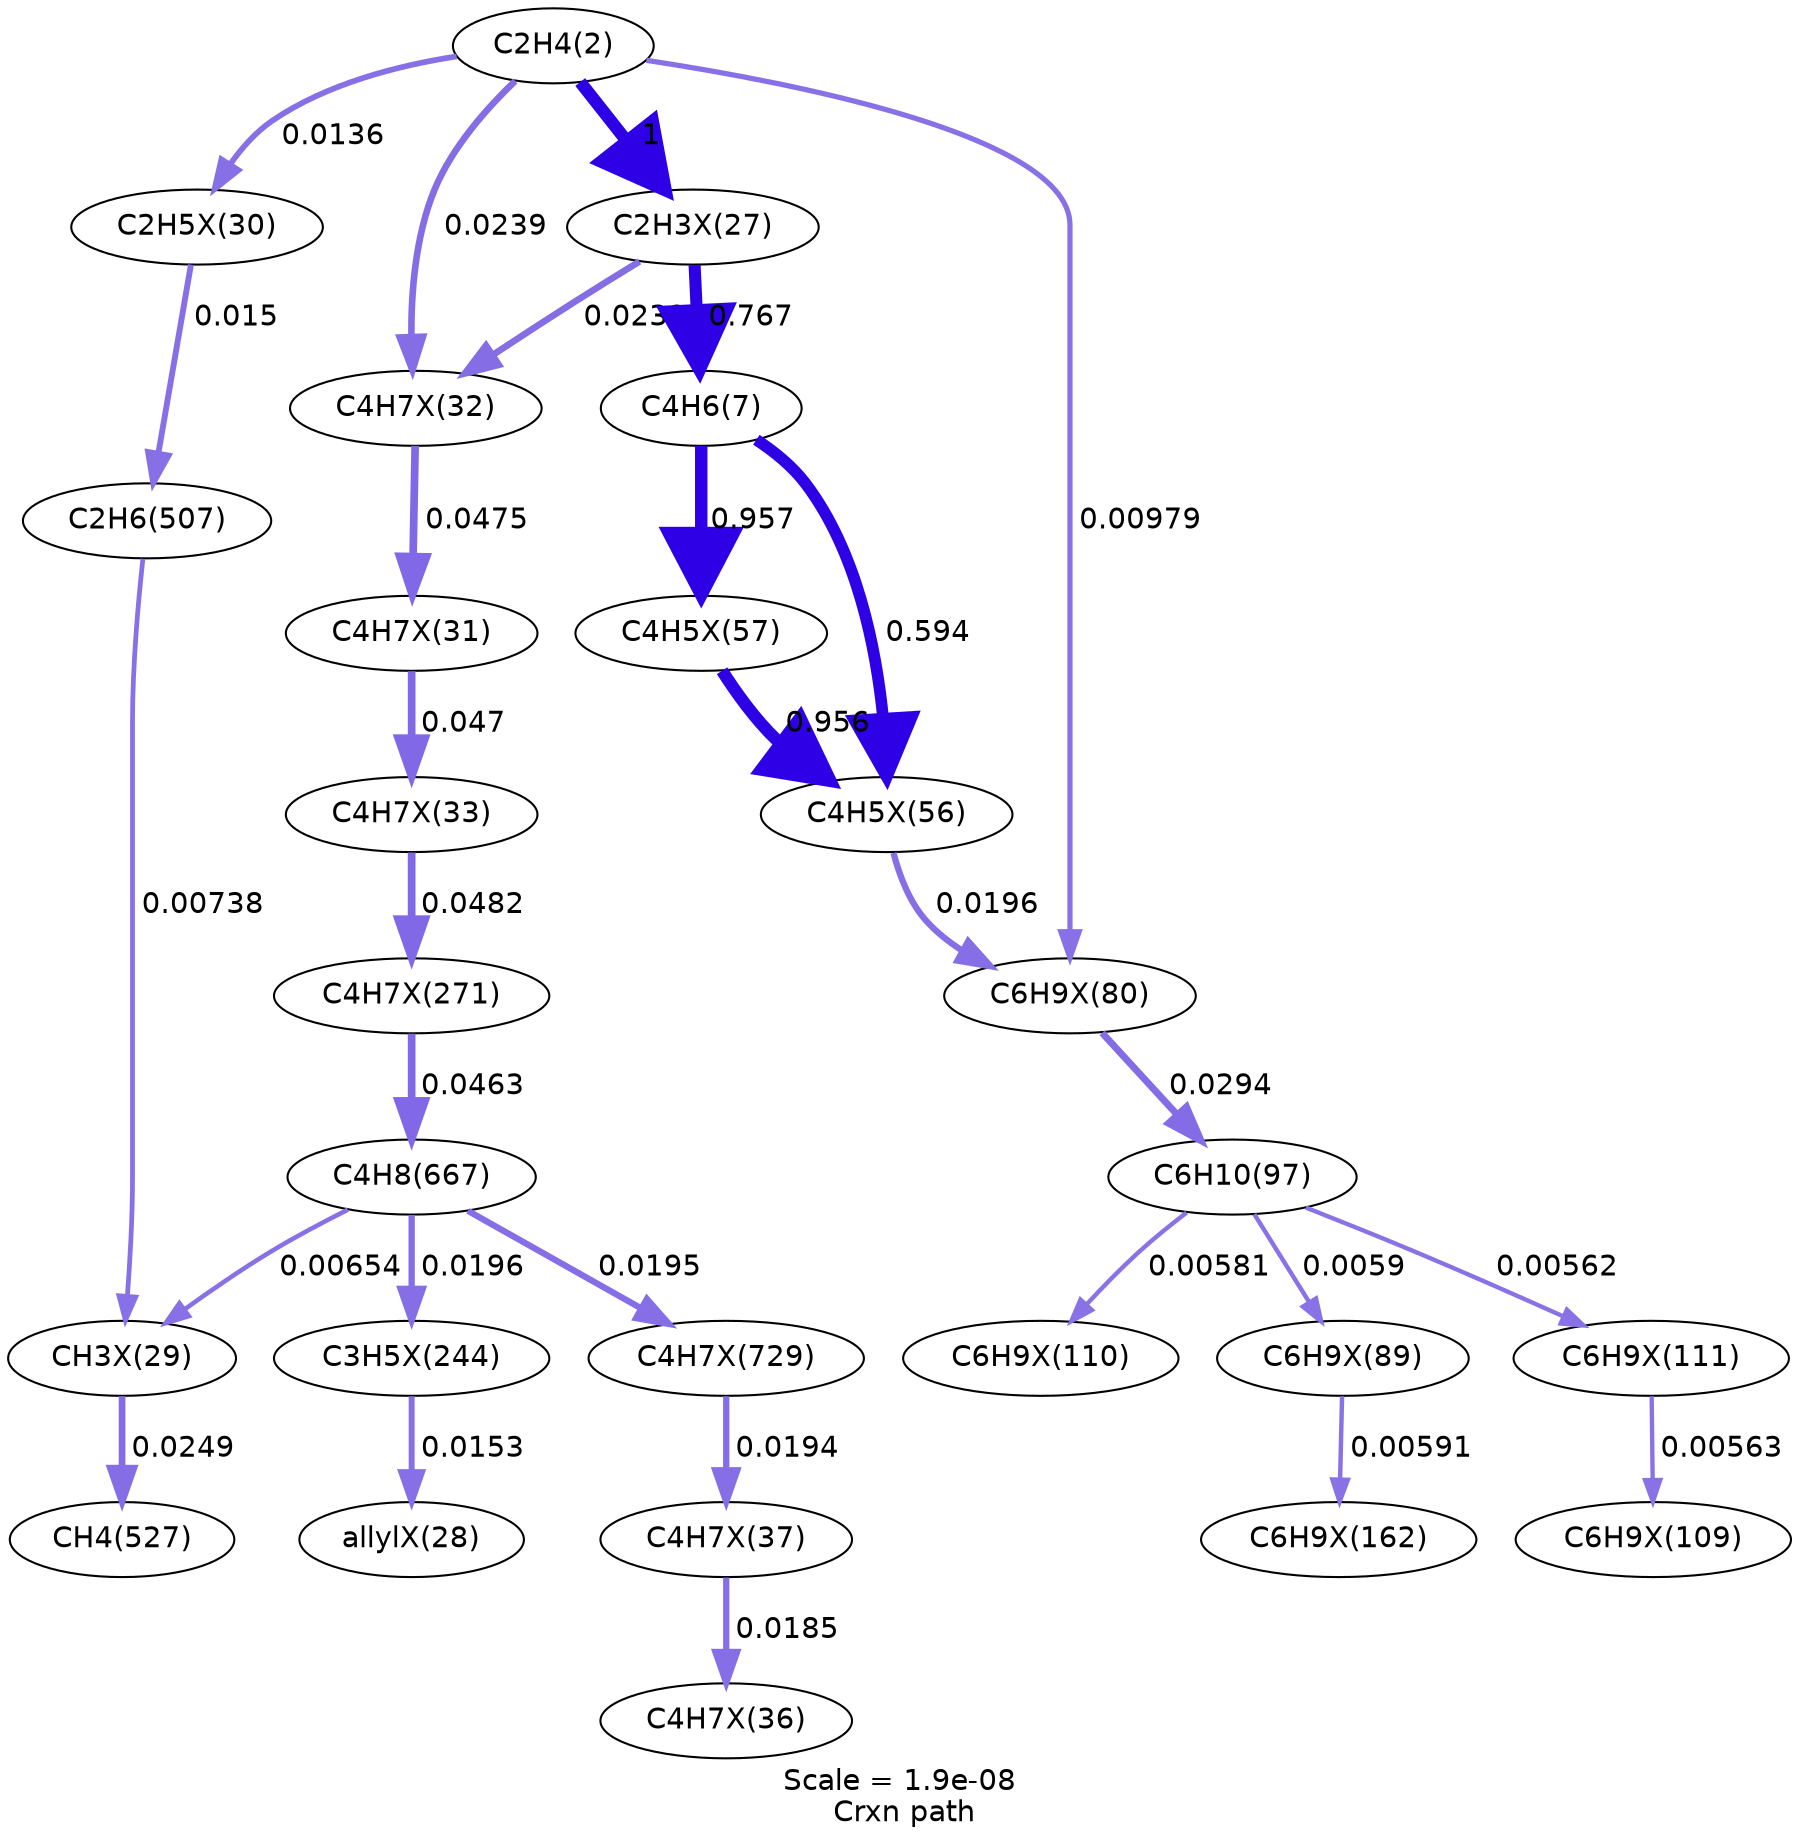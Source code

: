 digraph reaction_paths {
center=1;
s5 -> s41[fontname="Helvetica", style="setlinewidth(6)", arrowsize=3, color="0.7, 1.5, 0.9"
, label=" 1"];
s5 -> s57[fontname="Helvetica", style="setlinewidth(2.51)", arrowsize=1.25, color="0.7, 0.51, 0.9"
, label=" 0.00979"];
s5 -> s44[fontname="Helvetica", style="setlinewidth(2.75)", arrowsize=1.38, color="0.7, 0.514, 0.9"
, label=" 0.0136"];
s5 -> s46[fontname="Helvetica", style="setlinewidth(3.18)", arrowsize=1.59, color="0.7, 0.524, 0.9"
, label=" 0.0239"];
s41 -> s8[fontname="Helvetica", style="setlinewidth(5.8)", arrowsize=2.9, color="0.7, 1.27, 0.9"
, label=" 0.767"];
s41 -> s46[fontname="Helvetica", style="setlinewidth(3.18)", arrowsize=1.59, color="0.7, 0.524, 0.9"
, label=" 0.0239"];
s8 -> s53[fontname="Helvetica", style="setlinewidth(5.97)", arrowsize=2.98, color="0.7, 1.46, 0.9"
, label=" 0.957"];
s8 -> s52[fontname="Helvetica", style="setlinewidth(5.61)", arrowsize=2.8, color="0.7, 1.09, 0.9"
, label=" 0.594"];
s53 -> s52[fontname="Helvetica", style="setlinewidth(5.97)", arrowsize=2.98, color="0.7, 1.46, 0.9"
, label=" 0.956"];
s52 -> s57[fontname="Helvetica", style="setlinewidth(3.03)", arrowsize=1.52, color="0.7, 0.52, 0.9"
, label=" 0.0196"];
s57 -> s11[fontname="Helvetica", style="setlinewidth(3.34)", arrowsize=1.67, color="0.7, 0.529, 0.9"
, label=" 0.0294"];
s11 -> s58[fontname="Helvetica", style="setlinewidth(2.13)", arrowsize=1.06, color="0.7, 0.506, 0.9"
, label=" 0.0059"];
s11 -> s62[fontname="Helvetica", style="setlinewidth(2.09)", arrowsize=1.04, color="0.7, 0.506, 0.9"
, label=" 0.00562"];
s11 -> s61[fontname="Helvetica", style="setlinewidth(2.11)", arrowsize=1.06, color="0.7, 0.506, 0.9"
, label=" 0.00581"];
s58 -> s67[fontname="Helvetica", style="setlinewidth(2.13)", arrowsize=1.06, color="0.7, 0.506, 0.9"
, label=" 0.00591"];
s62 -> s60[fontname="Helvetica", style="setlinewidth(2.09)", arrowsize=1.04, color="0.7, 0.506, 0.9"
, label=" 0.00563"];
s44 -> s12[fontname="Helvetica", style="setlinewidth(2.83)", arrowsize=1.42, color="0.7, 0.515, 0.9"
, label=" 0.015"];
s12 -> s43[fontname="Helvetica", style="setlinewidth(2.29)", arrowsize=1.15, color="0.7, 0.507, 0.9"
, label=" 0.00738"];
s43 -> s17[fontname="Helvetica", style="setlinewidth(3.21)", arrowsize=1.61, color="0.7, 0.525, 0.9"
, label=" 0.0249"];
s21 -> s43[fontname="Helvetica", style="setlinewidth(2.2)", arrowsize=1.1, color="0.7, 0.507, 0.9"
, label=" 0.00654"];
s45 -> s47[fontname="Helvetica", style="setlinewidth(3.69)", arrowsize=1.85, color="0.7, 0.547, 0.9"
, label=" 0.047"];
s47 -> s75[fontname="Helvetica", style="setlinewidth(3.71)", arrowsize=1.86, color="0.7, 0.548, 0.9"
, label=" 0.0482"];
s46 -> s45[fontname="Helvetica", style="setlinewidth(3.7)", arrowsize=1.85, color="0.7, 0.548, 0.9"
, label=" 0.0475"];
s75 -> s21[fontname="Helvetica", style="setlinewidth(3.68)", arrowsize=1.84, color="0.7, 0.546, 0.9"
, label=" 0.0463"];
s21 -> s104[fontname="Helvetica", style="setlinewidth(3.03)", arrowsize=1.51, color="0.7, 0.519, 0.9"
, label=" 0.0195"];
s21 -> s72[fontname="Helvetica", style="setlinewidth(3.03)", arrowsize=1.52, color="0.7, 0.52, 0.9"
, label=" 0.0196"];
s104 -> s51[fontname="Helvetica", style="setlinewidth(3.03)", arrowsize=1.51, color="0.7, 0.519, 0.9"
, label=" 0.0194"];
s51 -> s50[fontname="Helvetica", style="setlinewidth(2.99)", arrowsize=1.49, color="0.7, 0.519, 0.9"
, label=" 0.0185"];
s72 -> s42[fontname="Helvetica", style="setlinewidth(2.85)", arrowsize=1.42, color="0.7, 0.515, 0.9"
, label=" 0.0153"];
s5 [ fontname="Helvetica", label="C2H4(2)"];
s8 [ fontname="Helvetica", label="C4H6(7)"];
s11 [ fontname="Helvetica", label="C6H10(97)"];
s12 [ fontname="Helvetica", label="C2H6(507)"];
s17 [ fontname="Helvetica", label="CH4(527)"];
s21 [ fontname="Helvetica", label="C4H8(667)"];
s41 [ fontname="Helvetica", label="C2H3X(27)"];
s42 [ fontname="Helvetica", label="allylX(28)"];
s43 [ fontname="Helvetica", label="CH3X(29)"];
s44 [ fontname="Helvetica", label="C2H5X(30)"];
s45 [ fontname="Helvetica", label="C4H7X(31)"];
s46 [ fontname="Helvetica", label="C4H7X(32)"];
s47 [ fontname="Helvetica", label="C4H7X(33)"];
s50 [ fontname="Helvetica", label="C4H7X(36)"];
s51 [ fontname="Helvetica", label="C4H7X(37)"];
s52 [ fontname="Helvetica", label="C4H5X(56)"];
s53 [ fontname="Helvetica", label="C4H5X(57)"];
s57 [ fontname="Helvetica", label="C6H9X(80)"];
s58 [ fontname="Helvetica", label="C6H9X(89)"];
s60 [ fontname="Helvetica", label="C6H9X(109)"];
s61 [ fontname="Helvetica", label="C6H9X(110)"];
s62 [ fontname="Helvetica", label="C6H9X(111)"];
s67 [ fontname="Helvetica", label="C6H9X(162)"];
s72 [ fontname="Helvetica", label="C3H5X(244)"];
s75 [ fontname="Helvetica", label="C4H7X(271)"];
s104 [ fontname="Helvetica", label="C4H7X(729)"];
 label = "Scale = 1.9e-08\l Crxn path";
 fontname = "Helvetica";
}
